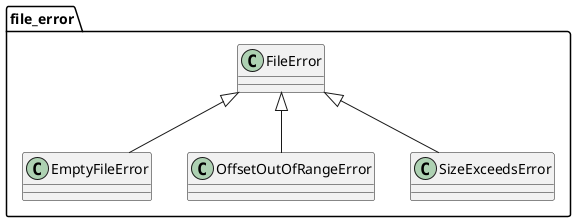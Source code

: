 @startuml

package "file_error" {
    class FileError
    class EmptyFileError
    class OffsetOutOfRangeError
    class SizeExceedsError

    FileError <|-- EmptyFileError
    FileError <|-- OffsetOutOfRangeError
    FileError <|-- SizeExceedsError
}
@enduml
